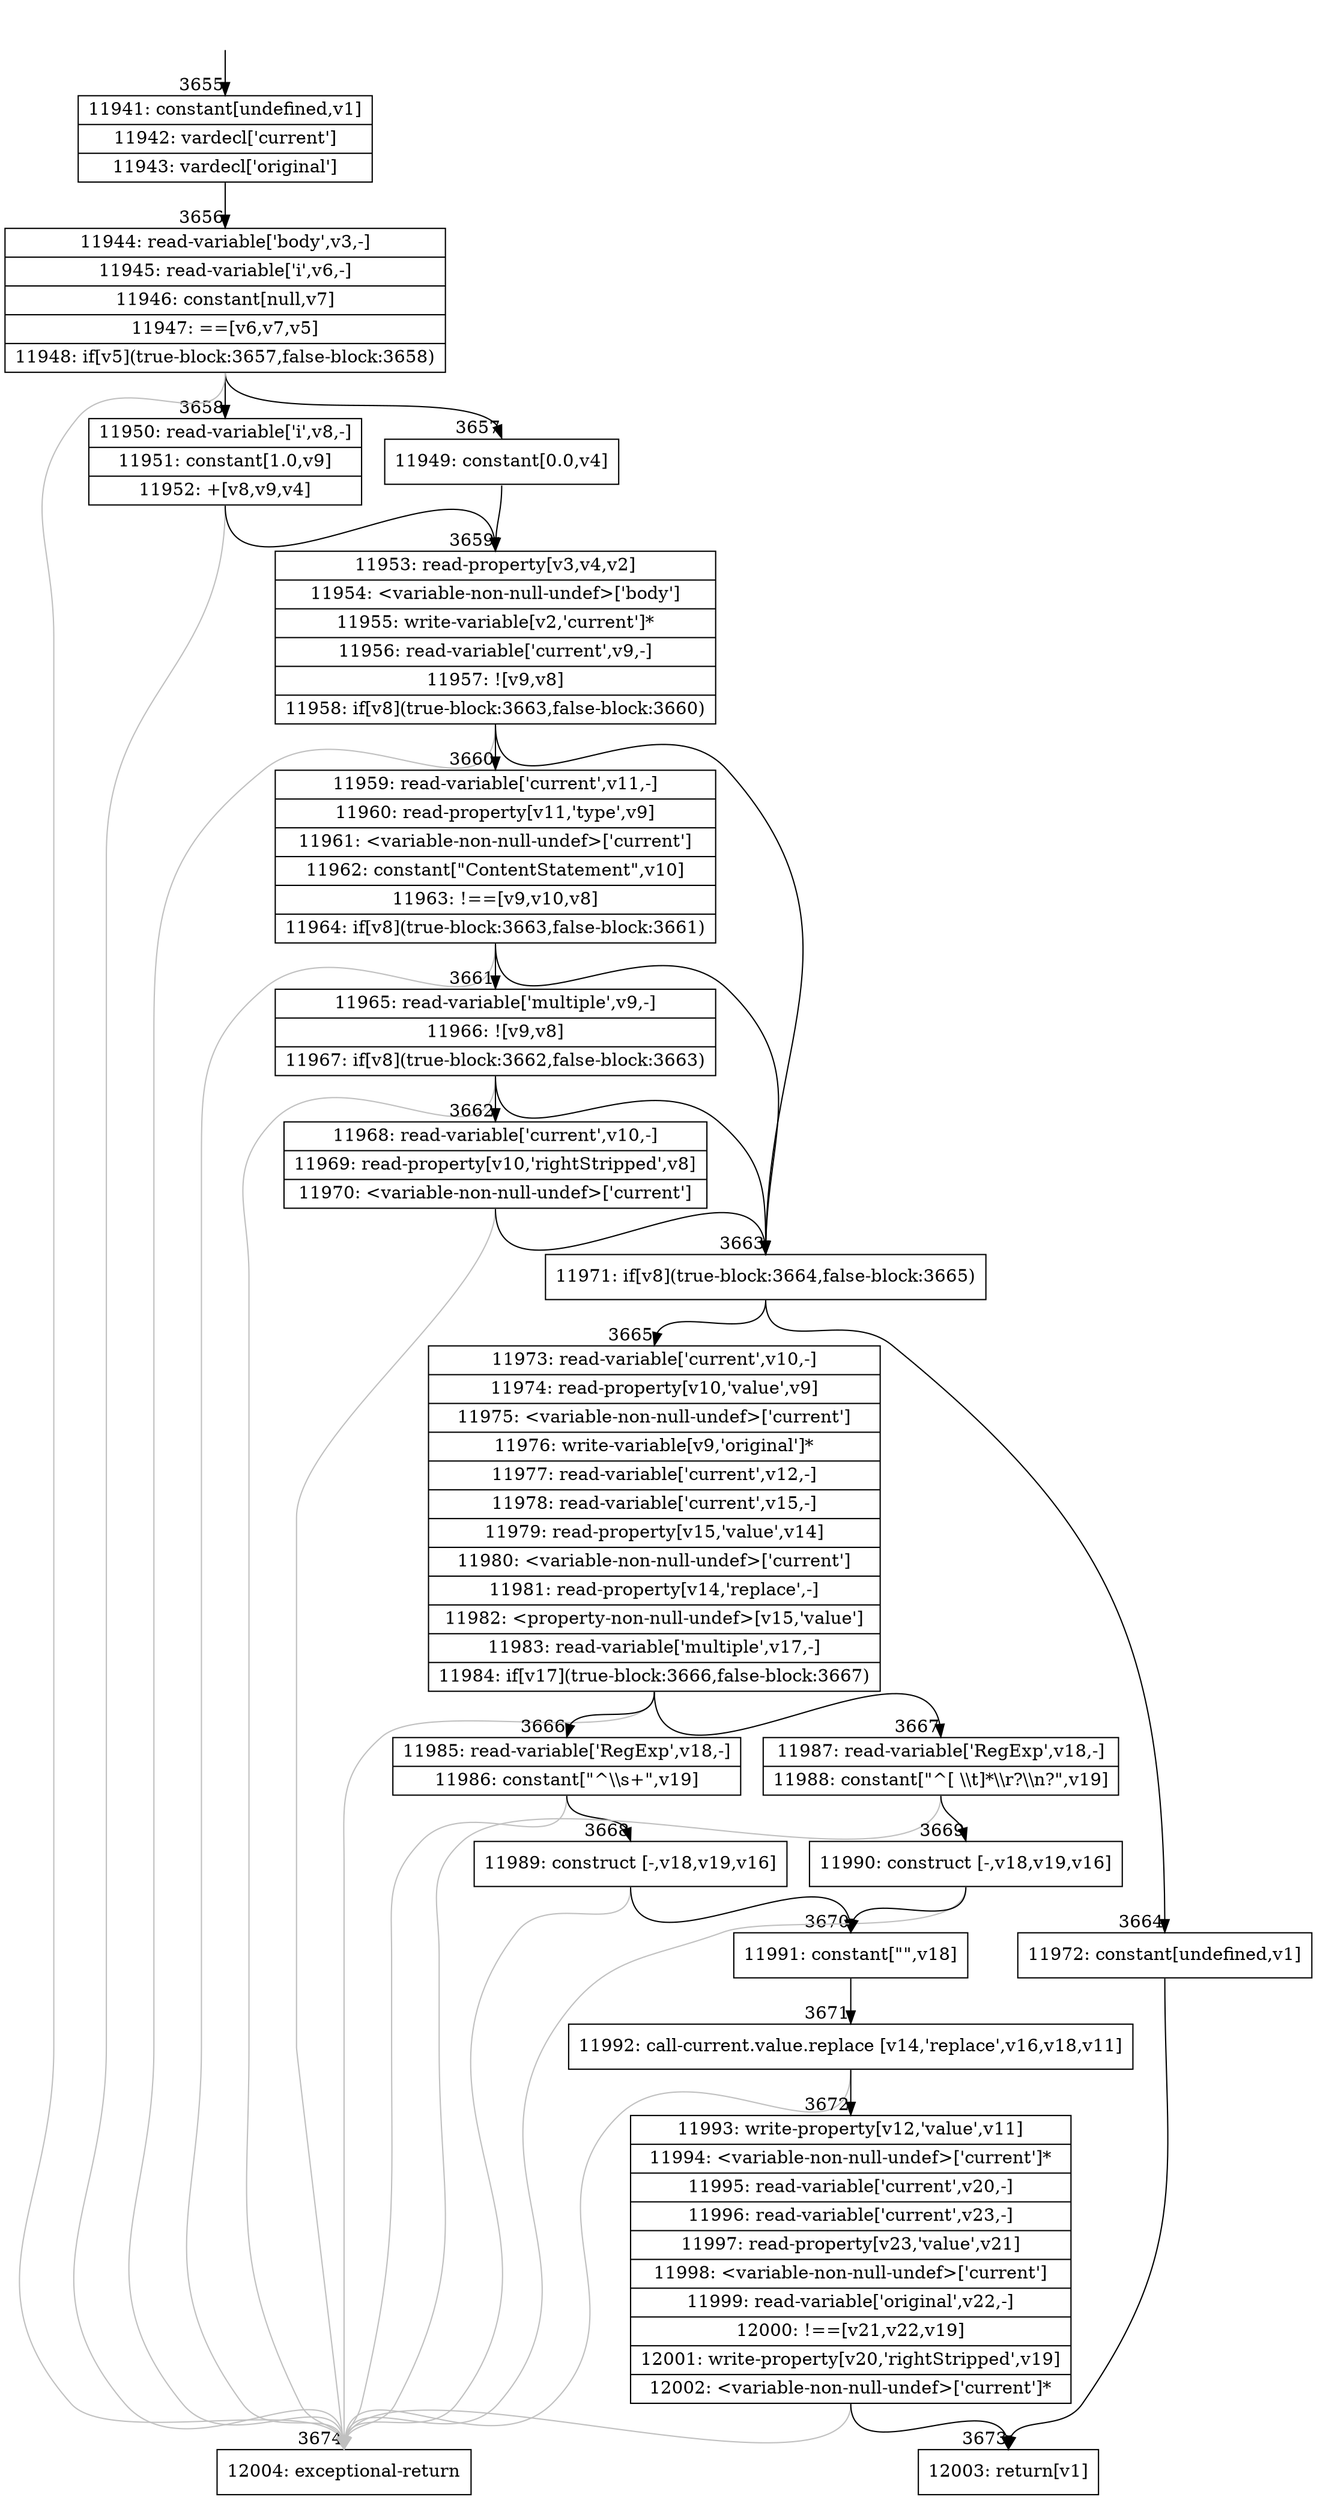 digraph {
rankdir="TD"
BB_entry134[shape=none,label=""];
BB_entry134 -> BB3655 [tailport=s, headport=n, headlabel="    3655"]
BB3655 [shape=record label="{11941: constant[undefined,v1]|11942: vardecl['current']|11943: vardecl['original']}" ] 
BB3655 -> BB3656 [tailport=s, headport=n, headlabel="      3656"]
BB3656 [shape=record label="{11944: read-variable['body',v3,-]|11945: read-variable['i',v6,-]|11946: constant[null,v7]|11947: ==[v6,v7,v5]|11948: if[v5](true-block:3657,false-block:3658)}" ] 
BB3656 -> BB3657 [tailport=s, headport=n, headlabel="      3657"]
BB3656 -> BB3658 [tailport=s, headport=n, headlabel="      3658"]
BB3656 -> BB3674 [tailport=s, headport=n, color=gray, headlabel="      3674"]
BB3657 [shape=record label="{11949: constant[0.0,v4]}" ] 
BB3657 -> BB3659 [tailport=s, headport=n, headlabel="      3659"]
BB3658 [shape=record label="{11950: read-variable['i',v8,-]|11951: constant[1.0,v9]|11952: +[v8,v9,v4]}" ] 
BB3658 -> BB3659 [tailport=s, headport=n]
BB3658 -> BB3674 [tailport=s, headport=n, color=gray]
BB3659 [shape=record label="{11953: read-property[v3,v4,v2]|11954: \<variable-non-null-undef\>['body']|11955: write-variable[v2,'current']*|11956: read-variable['current',v9,-]|11957: ![v9,v8]|11958: if[v8](true-block:3663,false-block:3660)}" ] 
BB3659 -> BB3663 [tailport=s, headport=n, headlabel="      3663"]
BB3659 -> BB3660 [tailport=s, headport=n, headlabel="      3660"]
BB3659 -> BB3674 [tailport=s, headport=n, color=gray]
BB3660 [shape=record label="{11959: read-variable['current',v11,-]|11960: read-property[v11,'type',v9]|11961: \<variable-non-null-undef\>['current']|11962: constant[\"ContentStatement\",v10]|11963: !==[v9,v10,v8]|11964: if[v8](true-block:3663,false-block:3661)}" ] 
BB3660 -> BB3663 [tailport=s, headport=n]
BB3660 -> BB3661 [tailport=s, headport=n, headlabel="      3661"]
BB3660 -> BB3674 [tailport=s, headport=n, color=gray]
BB3661 [shape=record label="{11965: read-variable['multiple',v9,-]|11966: ![v9,v8]|11967: if[v8](true-block:3662,false-block:3663)}" ] 
BB3661 -> BB3663 [tailport=s, headport=n]
BB3661 -> BB3662 [tailport=s, headport=n, headlabel="      3662"]
BB3661 -> BB3674 [tailport=s, headport=n, color=gray]
BB3662 [shape=record label="{11968: read-variable['current',v10,-]|11969: read-property[v10,'rightStripped',v8]|11970: \<variable-non-null-undef\>['current']}" ] 
BB3662 -> BB3663 [tailport=s, headport=n]
BB3662 -> BB3674 [tailport=s, headport=n, color=gray]
BB3663 [shape=record label="{11971: if[v8](true-block:3664,false-block:3665)}" ] 
BB3663 -> BB3664 [tailport=s, headport=n, headlabel="      3664"]
BB3663 -> BB3665 [tailport=s, headport=n, headlabel="      3665"]
BB3664 [shape=record label="{11972: constant[undefined,v1]}" ] 
BB3664 -> BB3673 [tailport=s, headport=n, headlabel="      3673"]
BB3665 [shape=record label="{11973: read-variable['current',v10,-]|11974: read-property[v10,'value',v9]|11975: \<variable-non-null-undef\>['current']|11976: write-variable[v9,'original']*|11977: read-variable['current',v12,-]|11978: read-variable['current',v15,-]|11979: read-property[v15,'value',v14]|11980: \<variable-non-null-undef\>['current']|11981: read-property[v14,'replace',-]|11982: \<property-non-null-undef\>[v15,'value']|11983: read-variable['multiple',v17,-]|11984: if[v17](true-block:3666,false-block:3667)}" ] 
BB3665 -> BB3666 [tailport=s, headport=n, headlabel="      3666"]
BB3665 -> BB3667 [tailport=s, headport=n, headlabel="      3667"]
BB3665 -> BB3674 [tailport=s, headport=n, color=gray]
BB3666 [shape=record label="{11985: read-variable['RegExp',v18,-]|11986: constant[\"^\\\\s+\",v19]}" ] 
BB3666 -> BB3668 [tailport=s, headport=n, headlabel="      3668"]
BB3666 -> BB3674 [tailport=s, headport=n, color=gray]
BB3667 [shape=record label="{11987: read-variable['RegExp',v18,-]|11988: constant[\"^[ \\\\t]*\\\\r?\\\\n?\",v19]}" ] 
BB3667 -> BB3669 [tailport=s, headport=n, headlabel="      3669"]
BB3667 -> BB3674 [tailport=s, headport=n, color=gray]
BB3668 [shape=record label="{11989: construct [-,v18,v19,v16]}" ] 
BB3668 -> BB3670 [tailport=s, headport=n, headlabel="      3670"]
BB3668 -> BB3674 [tailport=s, headport=n, color=gray]
BB3669 [shape=record label="{11990: construct [-,v18,v19,v16]}" ] 
BB3669 -> BB3670 [tailport=s, headport=n]
BB3669 -> BB3674 [tailport=s, headport=n, color=gray]
BB3670 [shape=record label="{11991: constant[\"\",v18]}" ] 
BB3670 -> BB3671 [tailport=s, headport=n, headlabel="      3671"]
BB3671 [shape=record label="{11992: call-current.value.replace [v14,'replace',v16,v18,v11]}" ] 
BB3671 -> BB3672 [tailport=s, headport=n, headlabel="      3672"]
BB3671 -> BB3674 [tailport=s, headport=n, color=gray]
BB3672 [shape=record label="{11993: write-property[v12,'value',v11]|11994: \<variable-non-null-undef\>['current']*|11995: read-variable['current',v20,-]|11996: read-variable['current',v23,-]|11997: read-property[v23,'value',v21]|11998: \<variable-non-null-undef\>['current']|11999: read-variable['original',v22,-]|12000: !==[v21,v22,v19]|12001: write-property[v20,'rightStripped',v19]|12002: \<variable-non-null-undef\>['current']*}" ] 
BB3672 -> BB3673 [tailport=s, headport=n]
BB3672 -> BB3674 [tailport=s, headport=n, color=gray]
BB3673 [shape=record label="{12003: return[v1]}" ] 
BB3674 [shape=record label="{12004: exceptional-return}" ] 
//#$~ 1757
}
